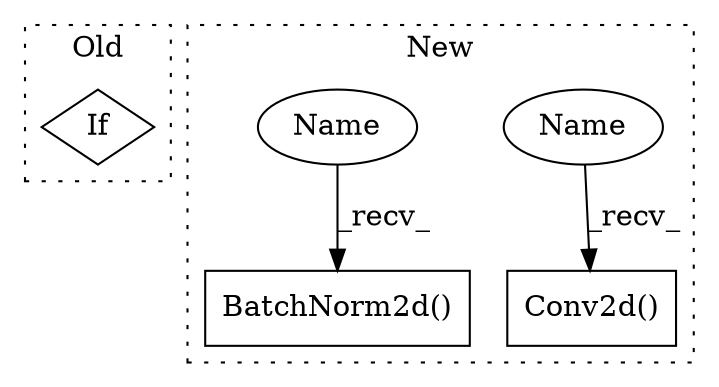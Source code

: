 digraph G {
subgraph cluster0 {
1 [label="If" a="96" s="5795,5814" l="3,14" shape="diamond"];
label = "Old";
style="dotted";
}
subgraph cluster1 {
2 [label="BatchNorm2d()" a="75" s="1542,1567" l="15,1" shape="box"];
3 [label="Conv2d()" a="75" s="1256,1286" l="10,107" shape="box"];
4 [label="Name" a="87" s="1256" l="2" shape="ellipse"];
5 [label="Name" a="87" s="1542" l="2" shape="ellipse"];
label = "New";
style="dotted";
}
4 -> 3 [label="_recv_"];
5 -> 2 [label="_recv_"];
}
